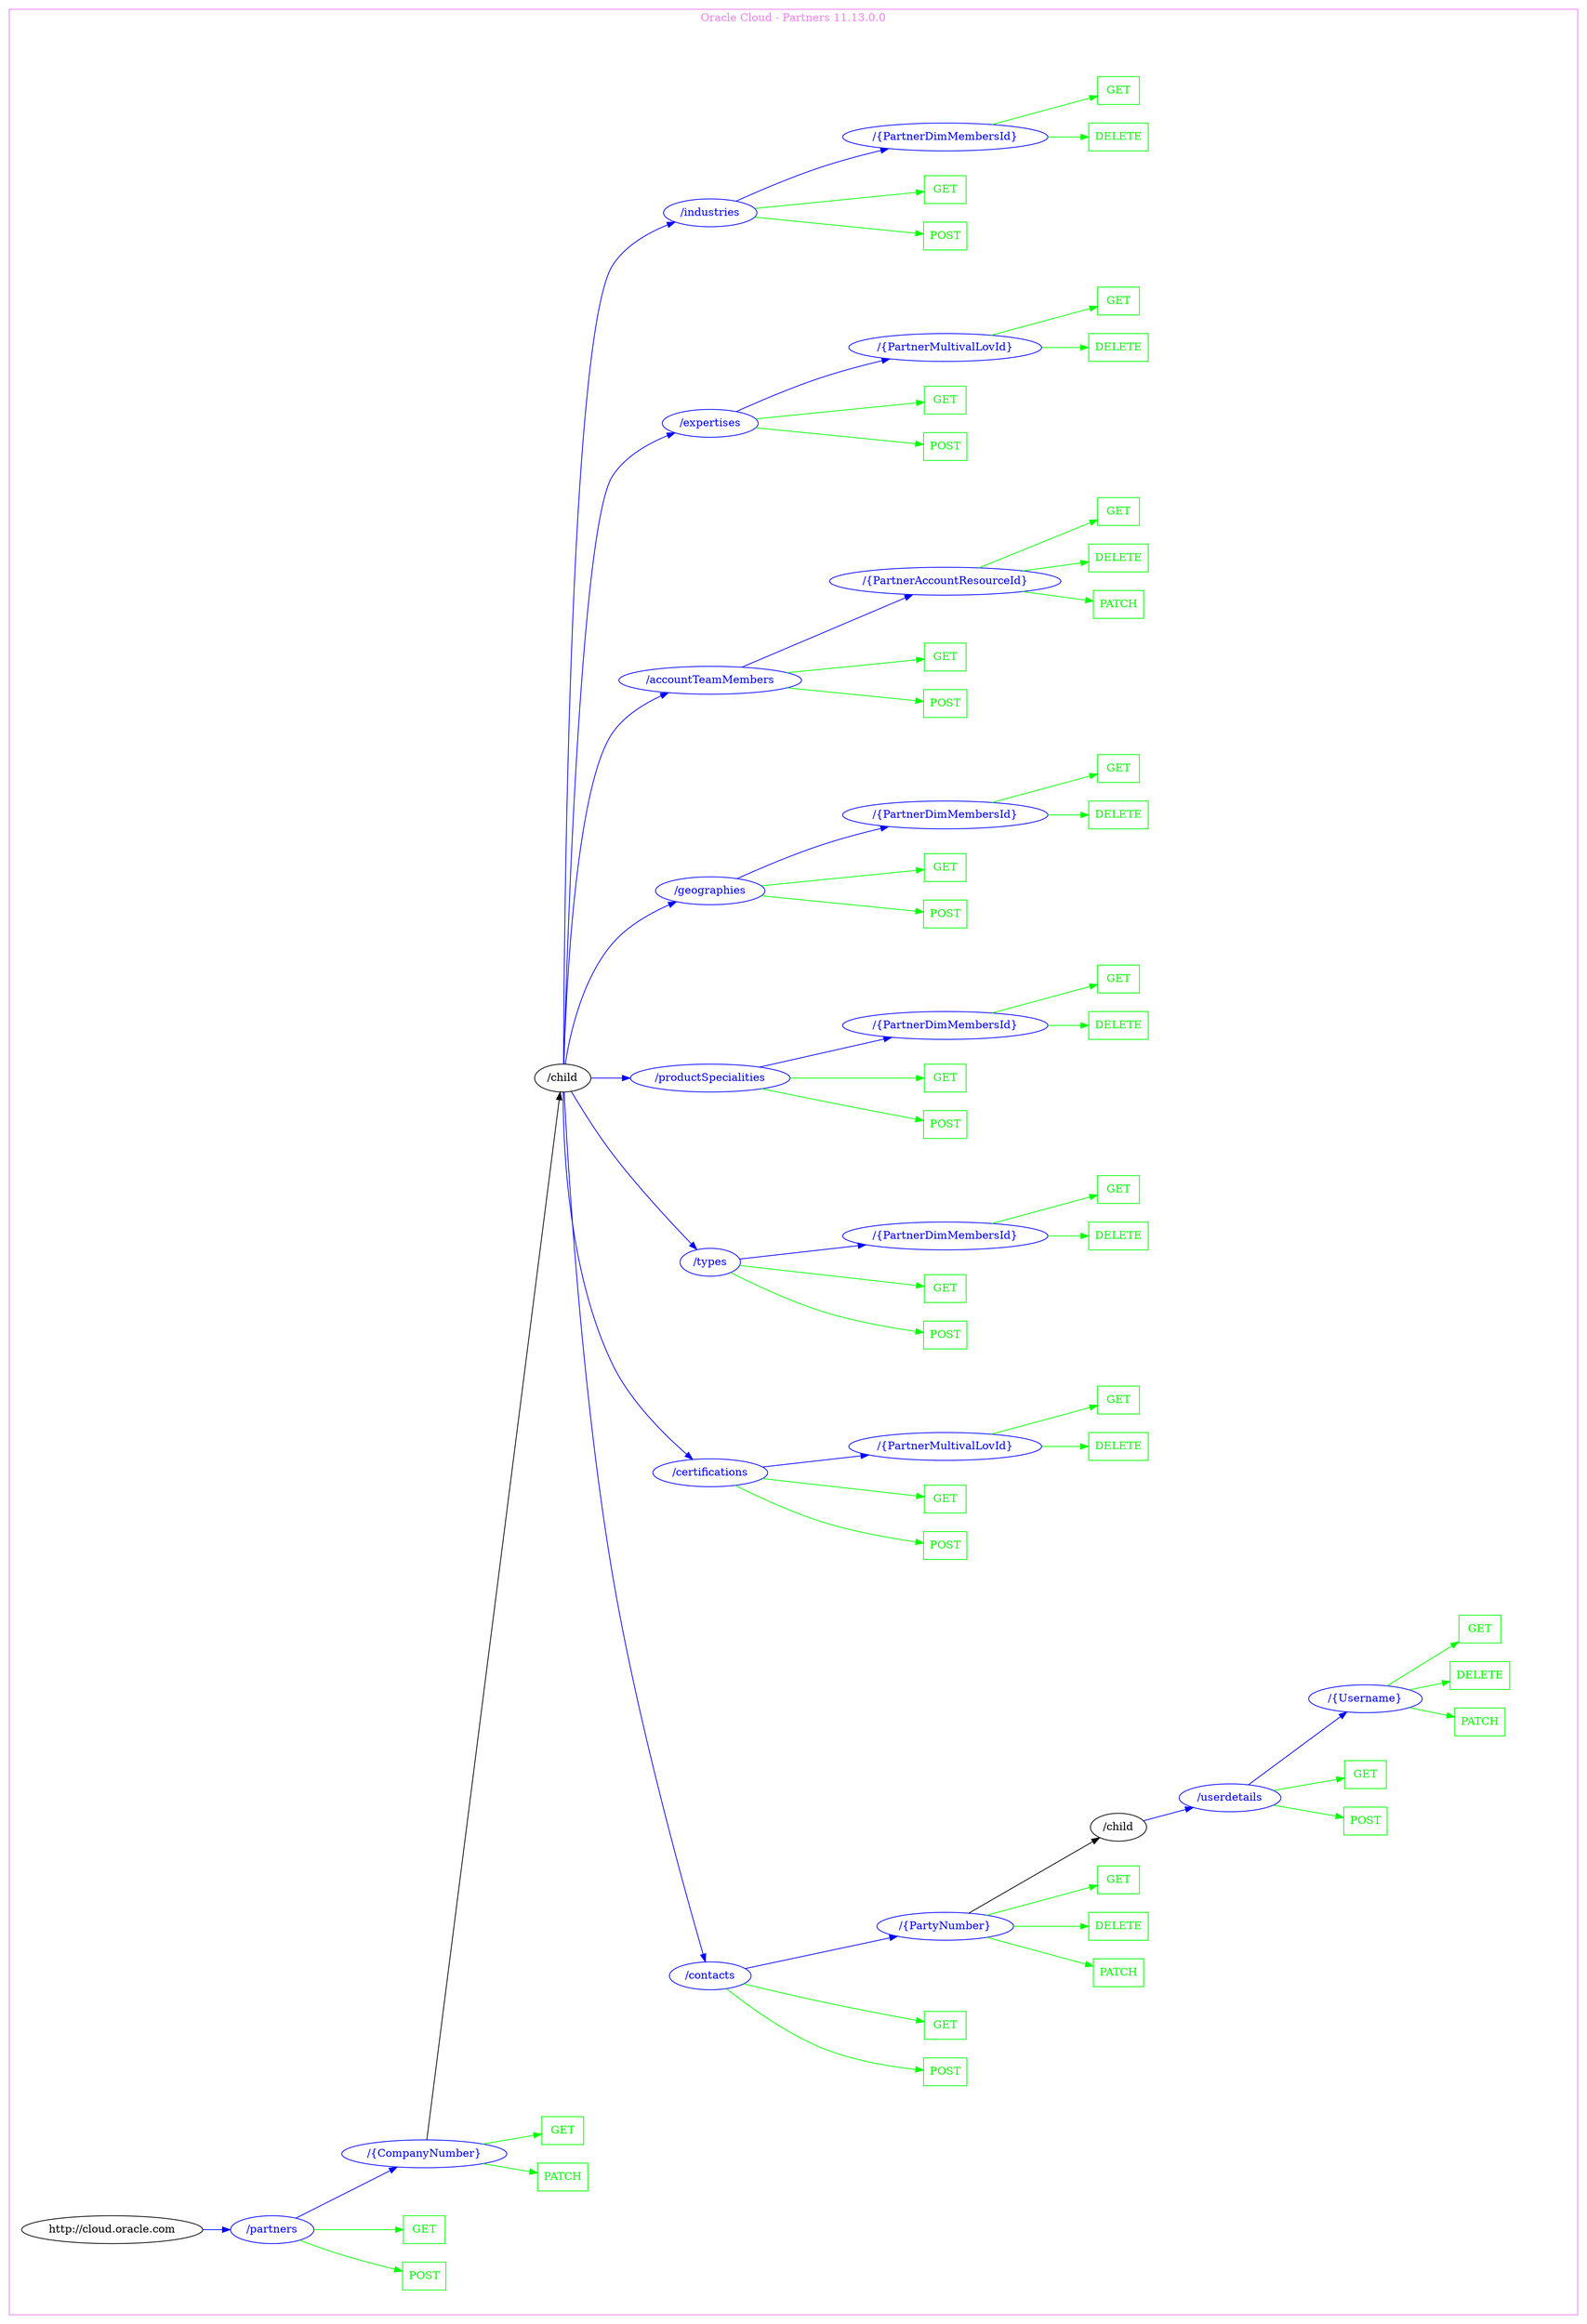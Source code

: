 digraph Cloud_Computing_REST_API {
rankdir="LR";
subgraph cluster_0 {
label="Oracle Cloud - Partners 11.13.0.0"
color=violet
fontcolor=violet
subgraph cluster_1 {
label=""
color=white
fontcolor=white
node1 [label="http://cloud.oracle.com", shape="ellipse", color="black", fontcolor="black"]
node1 -> node2 [color="blue", fontcolor="blue"]
subgraph cluster_2 {
label=""
color=white
fontcolor=white
node2 [label="/partners", shape="ellipse", color="blue", fontcolor="blue"]
node2 -> node3 [color="green", fontcolor="green"]
subgraph cluster_3 {
label=""
color=white
fontcolor=white
node3 [label="POST", shape="box", color="green", fontcolor="green"]
}
node2 -> node4 [color="green", fontcolor="green"]
subgraph cluster_4 {
label=""
color=white
fontcolor=white
node4 [label="GET", shape="box", color="green", fontcolor="green"]
}
node2 -> node5 [color="blue", fontcolor="blue"]
subgraph cluster_5 {
label=""
color=white
fontcolor=white
node5 [label="/{CompanyNumber}", shape="ellipse", color="blue", fontcolor="blue"]
node5 -> node6 [color="green", fontcolor="green"]
subgraph cluster_6 {
label=""
color=white
fontcolor=white
node6 [label="PATCH", shape="box", color="green", fontcolor="green"]
}
node5 -> node7 [color="green", fontcolor="green"]
subgraph cluster_7 {
label=""
color=white
fontcolor=white
node7 [label="GET", shape="box", color="green", fontcolor="green"]
}
node5 -> node8 [color="black", fontcolor="black"]
subgraph cluster_8 {
label=""
color=white
fontcolor=white
node8 [label="/child", shape="ellipse", color="black", fontcolor="black"]
node8 -> node9 [color="blue", fontcolor="blue"]
subgraph cluster_9 {
label=""
color=white
fontcolor=white
node9 [label="/contacts", shape="ellipse", color="blue", fontcolor="blue"]
node9 -> node10 [color="green", fontcolor="green"]
subgraph cluster_10 {
label=""
color=white
fontcolor=white
node10 [label="POST", shape="box", color="green", fontcolor="green"]
}
node9 -> node11 [color="green", fontcolor="green"]
subgraph cluster_11 {
label=""
color=white
fontcolor=white
node11 [label="GET", shape="box", color="green", fontcolor="green"]
}
node9 -> node12 [color="blue", fontcolor="blue"]
subgraph cluster_12 {
label=""
color=white
fontcolor=white
node12 [label="/{PartyNumber}", shape="ellipse", color="blue", fontcolor="blue"]
node12 -> node13 [color="green", fontcolor="green"]
subgraph cluster_13 {
label=""
color=white
fontcolor=white
node13 [label="PATCH", shape="box", color="green", fontcolor="green"]
}
node12 -> node14 [color="green", fontcolor="green"]
subgraph cluster_14 {
label=""
color=white
fontcolor=white
node14 [label="DELETE", shape="box", color="green", fontcolor="green"]
}
node12 -> node15 [color="green", fontcolor="green"]
subgraph cluster_15 {
label=""
color=white
fontcolor=white
node15 [label="GET", shape="box", color="green", fontcolor="green"]
}
node12 -> node16 [color="black", fontcolor="black"]
subgraph cluster_16 {
label=""
color=white
fontcolor=white
node16 [label="/child", shape="ellipse", color="black", fontcolor="black"]
node16 -> node17 [color="blue", fontcolor="blue"]
subgraph cluster_17 {
label=""
color=white
fontcolor=white
node17 [label="/userdetails", shape="ellipse", color="blue", fontcolor="blue"]
node17 -> node18 [color="green", fontcolor="green"]
subgraph cluster_18 {
label=""
color=white
fontcolor=white
node18 [label="POST", shape="box", color="green", fontcolor="green"]
}
node17 -> node19 [color="green", fontcolor="green"]
subgraph cluster_19 {
label=""
color=white
fontcolor=white
node19 [label="GET", shape="box", color="green", fontcolor="green"]
}
node17 -> node20 [color="blue", fontcolor="blue"]
subgraph cluster_20 {
label=""
color=white
fontcolor=white
node20 [label="/{Username}", shape="ellipse", color="blue", fontcolor="blue"]
node20 -> node21 [color="green", fontcolor="green"]
subgraph cluster_21 {
label=""
color=white
fontcolor=white
node21 [label="PATCH", shape="box", color="green", fontcolor="green"]
}
node20 -> node22 [color="green", fontcolor="green"]
subgraph cluster_22 {
label=""
color=white
fontcolor=white
node22 [label="DELETE", shape="box", color="green", fontcolor="green"]
}
node20 -> node23 [color="green", fontcolor="green"]
subgraph cluster_23 {
label=""
color=white
fontcolor=white
node23 [label="GET", shape="box", color="green", fontcolor="green"]
}
}
}
}
}
}
node8 -> node24 [color="blue", fontcolor="blue"]
subgraph cluster_24 {
label=""
color=white
fontcolor=white
node24 [label="/certifications", shape="ellipse", color="blue", fontcolor="blue"]
node24 -> node25 [color="green", fontcolor="green"]
subgraph cluster_25 {
label=""
color=white
fontcolor=white
node25 [label="POST", shape="box", color="green", fontcolor="green"]
}
node24 -> node26 [color="green", fontcolor="green"]
subgraph cluster_26 {
label=""
color=white
fontcolor=white
node26 [label="GET", shape="box", color="green", fontcolor="green"]
}
node24 -> node27 [color="blue", fontcolor="blue"]
subgraph cluster_27 {
label=""
color=white
fontcolor=white
node27 [label="/{PartnerMultivalLovId}", shape="ellipse", color="blue", fontcolor="blue"]
node27 -> node28 [color="green", fontcolor="green"]
subgraph cluster_28 {
label=""
color=white
fontcolor=white
node28 [label="DELETE", shape="box", color="green", fontcolor="green"]
}
node27 -> node29 [color="green", fontcolor="green"]
subgraph cluster_29 {
label=""
color=white
fontcolor=white
node29 [label="GET", shape="box", color="green", fontcolor="green"]
}
}
}
node8 -> node30 [color="blue", fontcolor="blue"]
subgraph cluster_30 {
label=""
color=white
fontcolor=white
node30 [label="/types", shape="ellipse", color="blue", fontcolor="blue"]
node30 -> node31 [color="green", fontcolor="green"]
subgraph cluster_31 {
label=""
color=white
fontcolor=white
node31 [label="POST", shape="box", color="green", fontcolor="green"]
}
node30 -> node32 [color="green", fontcolor="green"]
subgraph cluster_32 {
label=""
color=white
fontcolor=white
node32 [label="GET", shape="box", color="green", fontcolor="green"]
}
node30 -> node33 [color="blue", fontcolor="blue"]
subgraph cluster_33 {
label=""
color=white
fontcolor=white
node33 [label="/{PartnerDimMembersId}", shape="ellipse", color="blue", fontcolor="blue"]
node33 -> node34 [color="green", fontcolor="green"]
subgraph cluster_34 {
label=""
color=white
fontcolor=white
node34 [label="DELETE", shape="box", color="green", fontcolor="green"]
}
node33 -> node35 [color="green", fontcolor="green"]
subgraph cluster_35 {
label=""
color=white
fontcolor=white
node35 [label="GET", shape="box", color="green", fontcolor="green"]
}
}
}
node8 -> node36 [color="blue", fontcolor="blue"]
subgraph cluster_36 {
label=""
color=white
fontcolor=white
node36 [label="/productSpecialities", shape="ellipse", color="blue", fontcolor="blue"]
node36 -> node37 [color="green", fontcolor="green"]
subgraph cluster_37 {
label=""
color=white
fontcolor=white
node37 [label="POST", shape="box", color="green", fontcolor="green"]
}
node36 -> node38 [color="green", fontcolor="green"]
subgraph cluster_38 {
label=""
color=white
fontcolor=white
node38 [label="GET", shape="box", color="green", fontcolor="green"]
}
node36 -> node39 [color="blue", fontcolor="blue"]
subgraph cluster_39 {
label=""
color=white
fontcolor=white
node39 [label="/{PartnerDimMembersId}", shape="ellipse", color="blue", fontcolor="blue"]
node39 -> node40 [color="green", fontcolor="green"]
subgraph cluster_40 {
label=""
color=white
fontcolor=white
node40 [label="DELETE", shape="box", color="green", fontcolor="green"]
}
node39 -> node41 [color="green", fontcolor="green"]
subgraph cluster_41 {
label=""
color=white
fontcolor=white
node41 [label="GET", shape="box", color="green", fontcolor="green"]
}
}
}
node8 -> node42 [color="blue", fontcolor="blue"]
subgraph cluster_42 {
label=""
color=white
fontcolor=white
node42 [label="/geographies", shape="ellipse", color="blue", fontcolor="blue"]
node42 -> node43 [color="green", fontcolor="green"]
subgraph cluster_43 {
label=""
color=white
fontcolor=white
node43 [label="POST", shape="box", color="green", fontcolor="green"]
}
node42 -> node44 [color="green", fontcolor="green"]
subgraph cluster_44 {
label=""
color=white
fontcolor=white
node44 [label="GET", shape="box", color="green", fontcolor="green"]
}
node42 -> node45 [color="blue", fontcolor="blue"]
subgraph cluster_45 {
label=""
color=white
fontcolor=white
node45 [label="/{PartnerDimMembersId}", shape="ellipse", color="blue", fontcolor="blue"]
node45 -> node46 [color="green", fontcolor="green"]
subgraph cluster_46 {
label=""
color=white
fontcolor=white
node46 [label="DELETE", shape="box", color="green", fontcolor="green"]
}
node45 -> node47 [color="green", fontcolor="green"]
subgraph cluster_47 {
label=""
color=white
fontcolor=white
node47 [label="GET", shape="box", color="green", fontcolor="green"]
}
}
}
node8 -> node48 [color="blue", fontcolor="blue"]
subgraph cluster_48 {
label=""
color=white
fontcolor=white
node48 [label="/accountTeamMembers", shape="ellipse", color="blue", fontcolor="blue"]
node48 -> node49 [color="green", fontcolor="green"]
subgraph cluster_49 {
label=""
color=white
fontcolor=white
node49 [label="POST", shape="box", color="green", fontcolor="green"]
}
node48 -> node50 [color="green", fontcolor="green"]
subgraph cluster_50 {
label=""
color=white
fontcolor=white
node50 [label="GET", shape="box", color="green", fontcolor="green"]
}
node48 -> node51 [color="blue", fontcolor="blue"]
subgraph cluster_51 {
label=""
color=white
fontcolor=white
node51 [label="/{PartnerAccountResourceId}", shape="ellipse", color="blue", fontcolor="blue"]
node51 -> node52 [color="green", fontcolor="green"]
subgraph cluster_52 {
label=""
color=white
fontcolor=white
node52 [label="PATCH", shape="box", color="green", fontcolor="green"]
}
node51 -> node53 [color="green", fontcolor="green"]
subgraph cluster_53 {
label=""
color=white
fontcolor=white
node53 [label="DELETE", shape="box", color="green", fontcolor="green"]
}
node51 -> node54 [color="green", fontcolor="green"]
subgraph cluster_54 {
label=""
color=white
fontcolor=white
node54 [label="GET", shape="box", color="green", fontcolor="green"]
}
}
}
node8 -> node55 [color="blue", fontcolor="blue"]
subgraph cluster_55 {
label=""
color=white
fontcolor=white
node55 [label="/expertises", shape="ellipse", color="blue", fontcolor="blue"]
node55 -> node56 [color="green", fontcolor="green"]
subgraph cluster_56 {
label=""
color=white
fontcolor=white
node56 [label="POST", shape="box", color="green", fontcolor="green"]
}
node55 -> node57 [color="green", fontcolor="green"]
subgraph cluster_57 {
label=""
color=white
fontcolor=white
node57 [label="GET", shape="box", color="green", fontcolor="green"]
}
node55 -> node58 [color="blue", fontcolor="blue"]
subgraph cluster_58 {
label=""
color=white
fontcolor=white
node58 [label="/{PartnerMultivalLovId}", shape="ellipse", color="blue", fontcolor="blue"]
node58 -> node59 [color="green", fontcolor="green"]
subgraph cluster_59 {
label=""
color=white
fontcolor=white
node59 [label="DELETE", shape="box", color="green", fontcolor="green"]
}
node58 -> node60 [color="green", fontcolor="green"]
subgraph cluster_60 {
label=""
color=white
fontcolor=white
node60 [label="GET", shape="box", color="green", fontcolor="green"]
}
}
}
node8 -> node61 [color="blue", fontcolor="blue"]
subgraph cluster_61 {
label=""
color=white
fontcolor=white
node61 [label="/industries", shape="ellipse", color="blue", fontcolor="blue"]
node61 -> node62 [color="green", fontcolor="green"]
subgraph cluster_62 {
label=""
color=white
fontcolor=white
node62 [label="POST", shape="box", color="green", fontcolor="green"]
}
node61 -> node63 [color="green", fontcolor="green"]
subgraph cluster_63 {
label=""
color=white
fontcolor=white
node63 [label="GET", shape="box", color="green", fontcolor="green"]
}
node61 -> node64 [color="blue", fontcolor="blue"]
subgraph cluster_64 {
label=""
color=white
fontcolor=white
node64 [label="/{PartnerDimMembersId}", shape="ellipse", color="blue", fontcolor="blue"]
node64 -> node65 [color="green", fontcolor="green"]
subgraph cluster_65 {
label=""
color=white
fontcolor=white
node65 [label="DELETE", shape="box", color="green", fontcolor="green"]
}
node64 -> node66 [color="green", fontcolor="green"]
subgraph cluster_66 {
label=""
color=white
fontcolor=white
node66 [label="GET", shape="box", color="green", fontcolor="green"]
}
}
}
}
}
}
}
}
}
